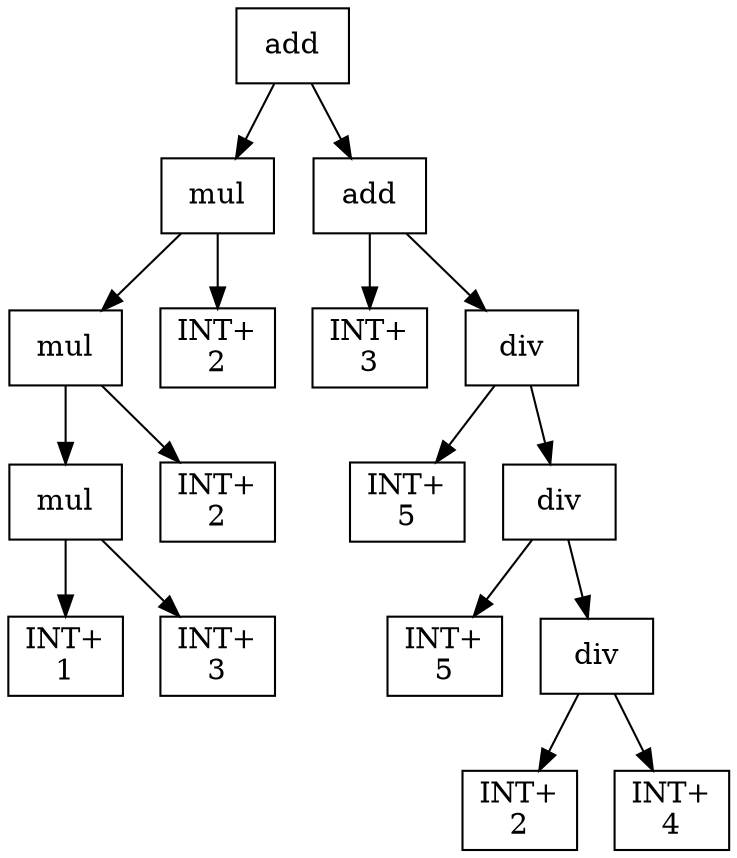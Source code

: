 digraph expr {
  node [shape=box];
  n1 [label="add"];
  n2 [label="mul"];
  n3 [label="mul"];
  n4 [label="mul"];
  n5 [label="INT+\n1"];
  n6 [label="INT+\n3"];
  n4 -> n5;
  n4 -> n6;
  n7 [label="INT+\n2"];
  n3 -> n4;
  n3 -> n7;
  n8 [label="INT+\n2"];
  n2 -> n3;
  n2 -> n8;
  n9 [label="add"];
  n10 [label="INT+\n3"];
  n11 [label="div"];
  n12 [label="INT+\n5"];
  n13 [label="div"];
  n14 [label="INT+\n5"];
  n15 [label="div"];
  n16 [label="INT+\n2"];
  n17 [label="INT+\n4"];
  n15 -> n16;
  n15 -> n17;
  n13 -> n14;
  n13 -> n15;
  n11 -> n12;
  n11 -> n13;
  n9 -> n10;
  n9 -> n11;
  n1 -> n2;
  n1 -> n9;
}